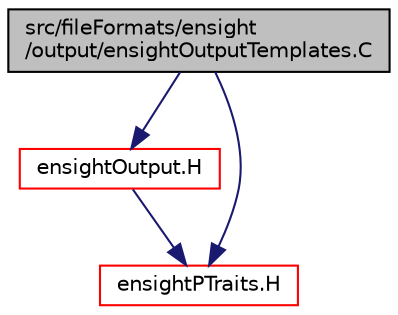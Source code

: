 digraph "src/fileFormats/ensight/output/ensightOutputTemplates.C"
{
  bgcolor="transparent";
  edge [fontname="Helvetica",fontsize="10",labelfontname="Helvetica",labelfontsize="10"];
  node [fontname="Helvetica",fontsize="10",shape=record];
  Node1 [label="src/fileFormats/ensight\l/output/ensightOutputTemplates.C",height=0.2,width=0.4,color="black", fillcolor="grey75", style="filled" fontcolor="black"];
  Node1 -> Node2 [color="midnightblue",fontsize="10",style="solid",fontname="Helvetica"];
  Node2 [label="ensightOutput.H",height=0.2,width=0.4,color="red",URL="$ensightOutput_8H.html"];
  Node2 -> Node3 [color="midnightblue",fontsize="10",style="solid",fontname="Helvetica"];
  Node3 [label="ensightPTraits.H",height=0.2,width=0.4,color="red",URL="$ensightPTraits_8H.html"];
  Node1 -> Node3 [color="midnightblue",fontsize="10",style="solid",fontname="Helvetica"];
}
